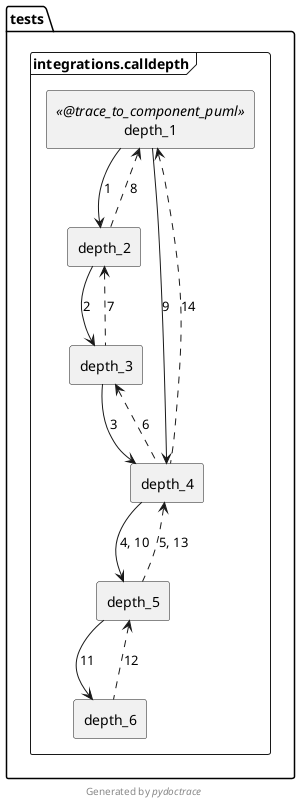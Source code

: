 @startuml tests.integrations.calldepth.depth_1-component
skinparam BoxPadding 10
skinparam componentStyle rectangle
set separator .
!pragma useIntermediatePackages false

package tests.integrations {
  frame calldepth {
    [tests.integrations.calldepth.depth_1] as "depth_1" << @trace_to_component_puml >>
    [tests.integrations.calldepth.depth_2] as "depth_2"
    [tests.integrations.calldepth.depth_3] as "depth_3"
    [tests.integrations.calldepth.depth_4] as "depth_4"
    [tests.integrations.calldepth.depth_5] as "depth_5"
    [tests.integrations.calldepth.depth_6] as "depth_6"
  }
}
[tests.integrations.calldepth.depth_1] --> [tests.integrations.calldepth.depth_2] : 1
[tests.integrations.calldepth.depth_1] <.. [tests.integrations.calldepth.depth_2] : 8
[tests.integrations.calldepth.depth_2] --> [tests.integrations.calldepth.depth_3] : 2
[tests.integrations.calldepth.depth_2] <.. [tests.integrations.calldepth.depth_3] : 7
[tests.integrations.calldepth.depth_3] --> [tests.integrations.calldepth.depth_4] : 3
[tests.integrations.calldepth.depth_3] <.. [tests.integrations.calldepth.depth_4] : 6
[tests.integrations.calldepth.depth_4] --> [tests.integrations.calldepth.depth_5] : 4, 10
[tests.integrations.calldepth.depth_4] <.. [tests.integrations.calldepth.depth_5] : 5, 13
[tests.integrations.calldepth.depth_1] --> [tests.integrations.calldepth.depth_4] : 9
[tests.integrations.calldepth.depth_1] <.. [tests.integrations.calldepth.depth_4] : 14
[tests.integrations.calldepth.depth_5] --> [tests.integrations.calldepth.depth_6] : 11
[tests.integrations.calldepth.depth_5] <.. [tests.integrations.calldepth.depth_6] : 12

footer Generated by //pydoctrace//
@enduml
